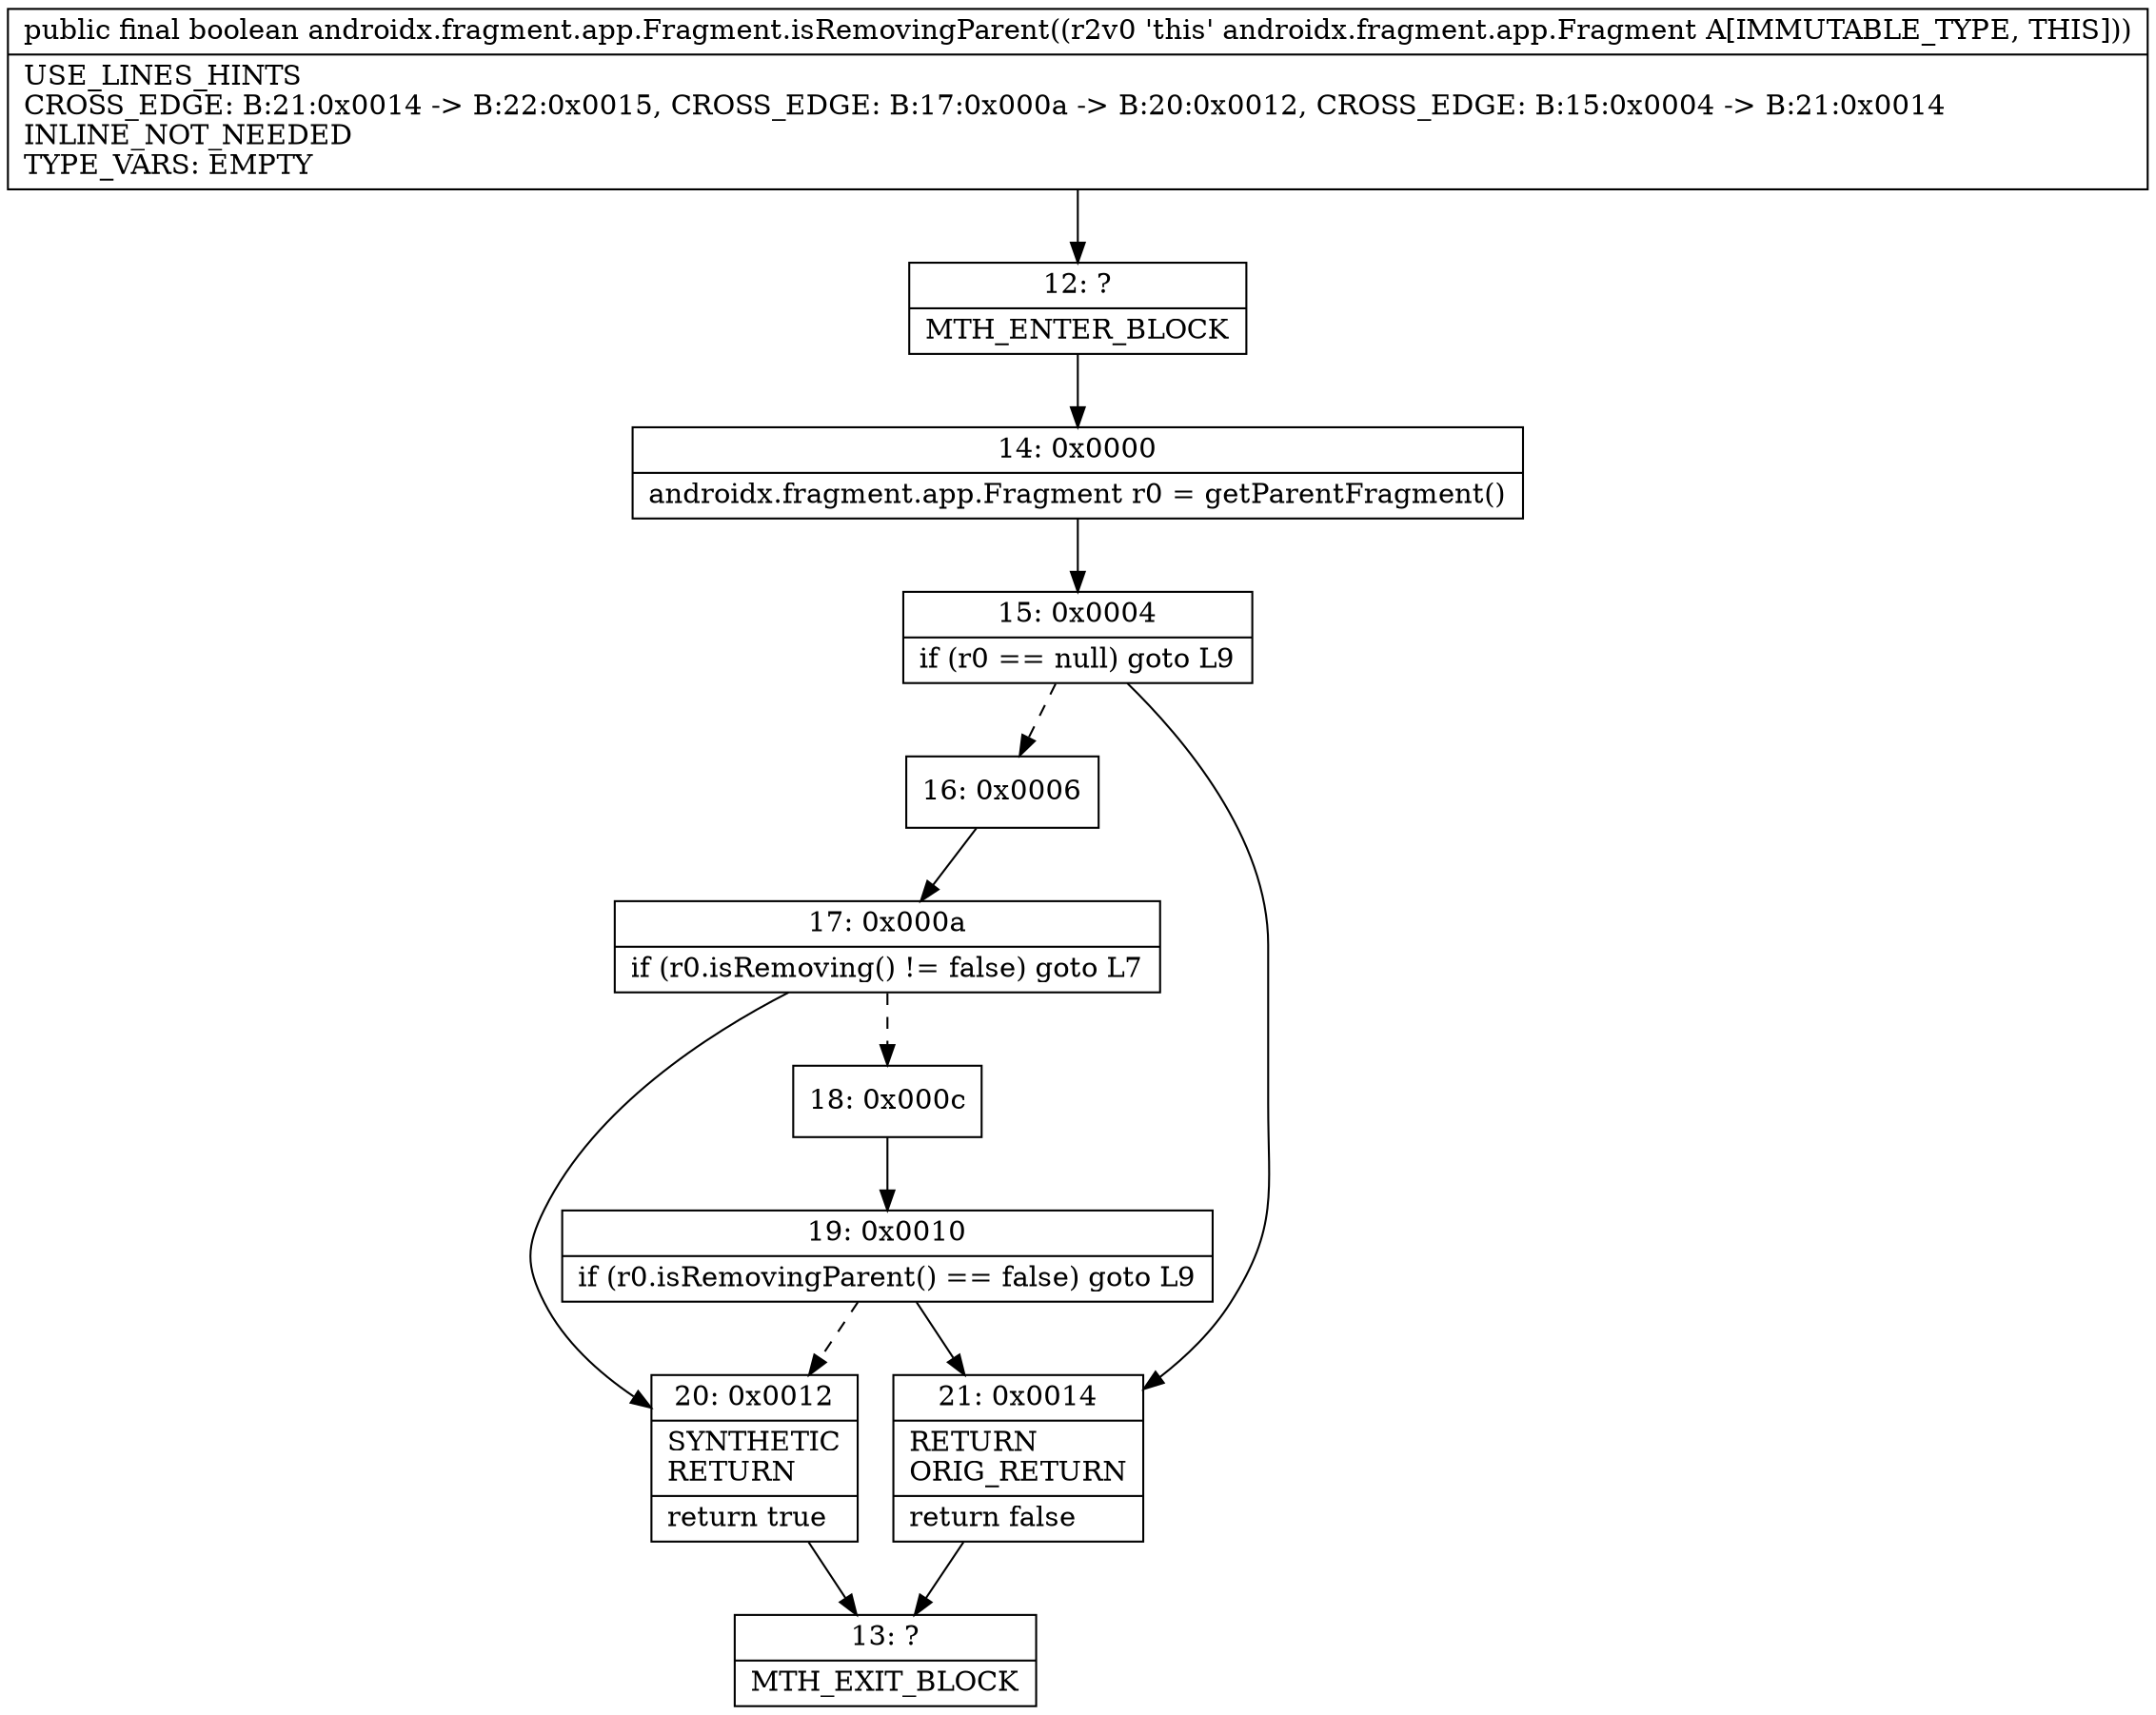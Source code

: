 digraph "CFG forandroidx.fragment.app.Fragment.isRemovingParent()Z" {
Node_12 [shape=record,label="{12\:\ ?|MTH_ENTER_BLOCK\l}"];
Node_14 [shape=record,label="{14\:\ 0x0000|androidx.fragment.app.Fragment r0 = getParentFragment()\l}"];
Node_15 [shape=record,label="{15\:\ 0x0004|if (r0 == null) goto L9\l}"];
Node_16 [shape=record,label="{16\:\ 0x0006}"];
Node_17 [shape=record,label="{17\:\ 0x000a|if (r0.isRemoving() != false) goto L7\l}"];
Node_18 [shape=record,label="{18\:\ 0x000c}"];
Node_19 [shape=record,label="{19\:\ 0x0010|if (r0.isRemovingParent() == false) goto L9\l}"];
Node_20 [shape=record,label="{20\:\ 0x0012|SYNTHETIC\lRETURN\l|return true\l}"];
Node_13 [shape=record,label="{13\:\ ?|MTH_EXIT_BLOCK\l}"];
Node_21 [shape=record,label="{21\:\ 0x0014|RETURN\lORIG_RETURN\l|return false\l}"];
MethodNode[shape=record,label="{public final boolean androidx.fragment.app.Fragment.isRemovingParent((r2v0 'this' androidx.fragment.app.Fragment A[IMMUTABLE_TYPE, THIS]))  | USE_LINES_HINTS\lCROSS_EDGE: B:21:0x0014 \-\> B:22:0x0015, CROSS_EDGE: B:17:0x000a \-\> B:20:0x0012, CROSS_EDGE: B:15:0x0004 \-\> B:21:0x0014\lINLINE_NOT_NEEDED\lTYPE_VARS: EMPTY\l}"];
MethodNode -> Node_12;Node_12 -> Node_14;
Node_14 -> Node_15;
Node_15 -> Node_16[style=dashed];
Node_15 -> Node_21;
Node_16 -> Node_17;
Node_17 -> Node_18[style=dashed];
Node_17 -> Node_20;
Node_18 -> Node_19;
Node_19 -> Node_20[style=dashed];
Node_19 -> Node_21;
Node_20 -> Node_13;
Node_21 -> Node_13;
}

